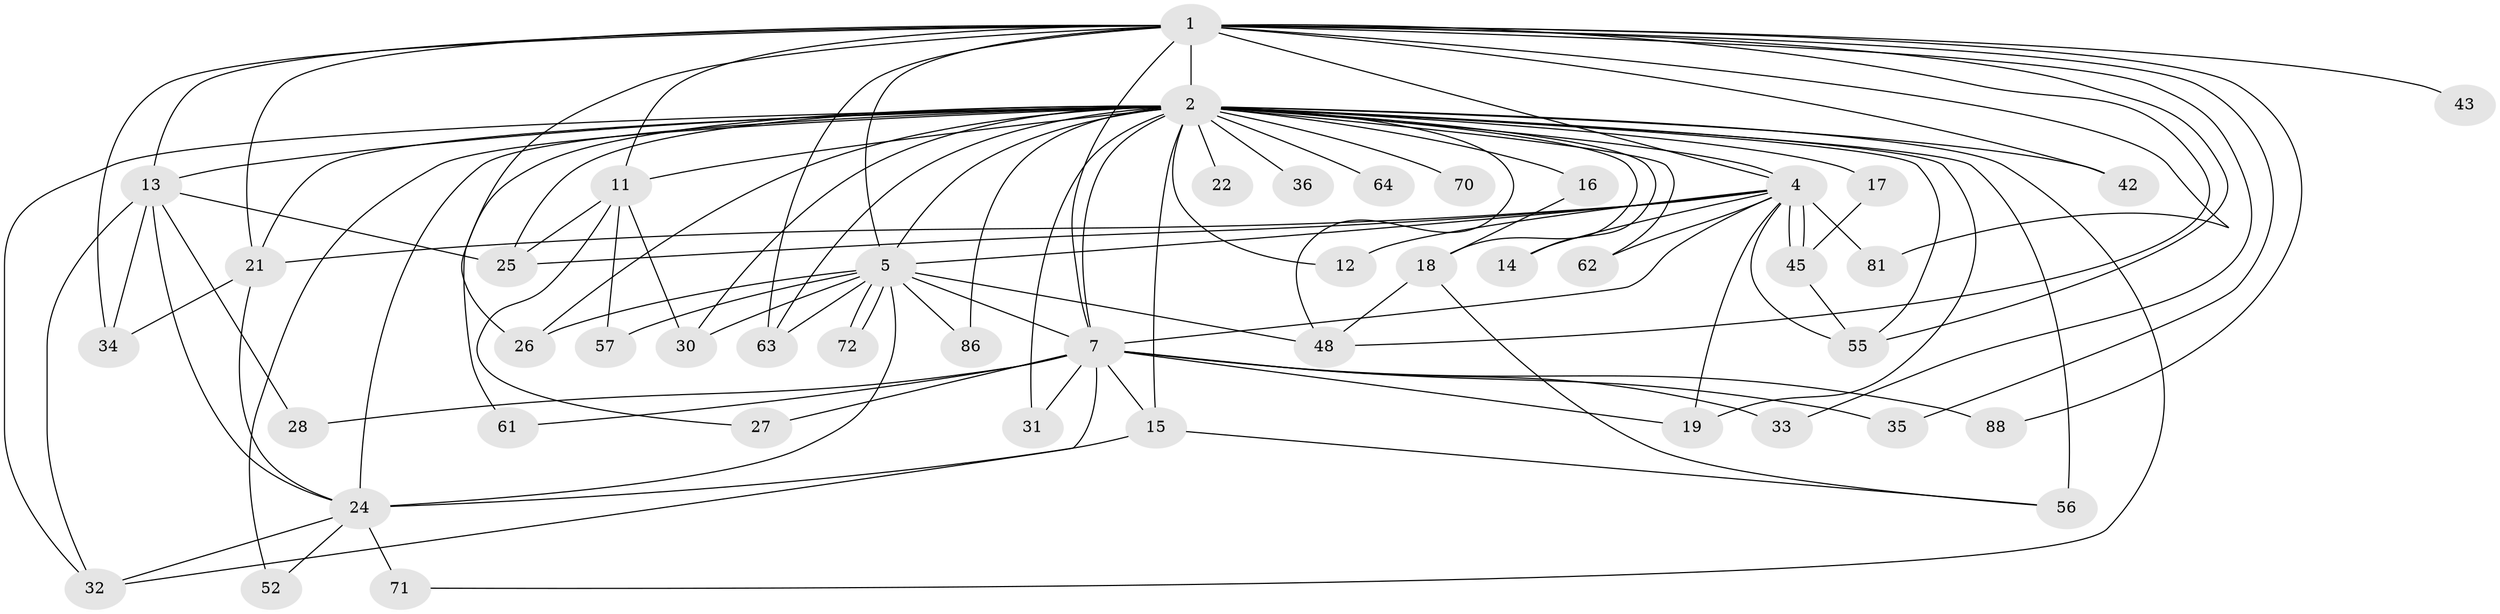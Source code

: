 // original degree distribution, {23: 0.021505376344086023, 13: 0.010752688172043012, 18: 0.010752688172043012, 21: 0.021505376344086023, 20: 0.010752688172043012, 30: 0.010752688172043012, 14: 0.010752688172043012, 15: 0.010752688172043012, 6: 0.010752688172043012, 3: 0.26881720430107525, 8: 0.010752688172043012, 2: 0.4946236559139785, 4: 0.07526881720430108, 5: 0.03225806451612903}
// Generated by graph-tools (version 1.1) at 2025/13/03/09/25 04:13:49]
// undirected, 46 vertices, 104 edges
graph export_dot {
graph [start="1"]
  node [color=gray90,style=filled];
  1 [super="+10+37"];
  2 [super="+3+6+9"];
  4 [super="+20+49+75"];
  5;
  7;
  11;
  12 [super="+40"];
  13;
  14;
  15 [super="+44+82"];
  16 [super="+47"];
  17;
  18;
  19 [super="+73"];
  21 [super="+23"];
  22;
  24 [super="+29+39"];
  25 [super="+38"];
  26 [super="+54"];
  27;
  28;
  30 [super="+46"];
  31;
  32 [super="+41"];
  33;
  34 [super="+68"];
  35;
  36;
  42;
  43 [super="+50"];
  45 [super="+59"];
  48 [super="+66+89"];
  52;
  55;
  56 [super="+78"];
  57;
  61;
  62 [super="+65"];
  63;
  64;
  70;
  71;
  72 [super="+77"];
  81;
  86;
  88;
  1 -- 2 [weight=13];
  1 -- 4 [weight=3];
  1 -- 5 [weight=2];
  1 -- 7 [weight=2];
  1 -- 33;
  1 -- 34;
  1 -- 35;
  1 -- 42;
  1 -- 55;
  1 -- 63;
  1 -- 81;
  1 -- 88;
  1 -- 43 [weight=2];
  1 -- 11;
  1 -- 13;
  1 -- 48;
  1 -- 26;
  1 -- 21;
  2 -- 4 [weight=6];
  2 -- 5 [weight=7];
  2 -- 7 [weight=5];
  2 -- 62;
  2 -- 64 [weight=2];
  2 -- 70 [weight=2];
  2 -- 14;
  2 -- 16 [weight=2];
  2 -- 21;
  2 -- 22 [weight=2];
  2 -- 24 [weight=2];
  2 -- 36 [weight=2];
  2 -- 52;
  2 -- 11;
  2 -- 12;
  2 -- 13 [weight=2];
  2 -- 15 [weight=2];
  2 -- 17;
  2 -- 18;
  2 -- 26;
  2 -- 31;
  2 -- 32;
  2 -- 42 [weight=2];
  2 -- 48;
  2 -- 55;
  2 -- 56 [weight=3];
  2 -- 61;
  2 -- 63;
  2 -- 71;
  2 -- 86;
  2 -- 30;
  2 -- 25 [weight=2];
  2 -- 19;
  4 -- 5;
  4 -- 7 [weight=2];
  4 -- 12 [weight=2];
  4 -- 14;
  4 -- 19;
  4 -- 21;
  4 -- 45;
  4 -- 45;
  4 -- 81;
  4 -- 62 [weight=2];
  4 -- 25;
  4 -- 55;
  5 -- 7;
  5 -- 24;
  5 -- 26;
  5 -- 30;
  5 -- 48;
  5 -- 57;
  5 -- 63;
  5 -- 72 [weight=2];
  5 -- 72;
  5 -- 86;
  7 -- 19;
  7 -- 27;
  7 -- 28;
  7 -- 31;
  7 -- 32;
  7 -- 33;
  7 -- 35;
  7 -- 61;
  7 -- 88;
  7 -- 15;
  11 -- 25;
  11 -- 27;
  11 -- 30;
  11 -- 57;
  13 -- 25;
  13 -- 28;
  13 -- 34;
  13 -- 24;
  13 -- 32;
  15 -- 24;
  15 -- 56;
  16 -- 18;
  17 -- 45;
  18 -- 56;
  18 -- 48;
  21 -- 24;
  21 -- 34;
  24 -- 32;
  24 -- 52;
  24 -- 71;
  45 -- 55;
}
